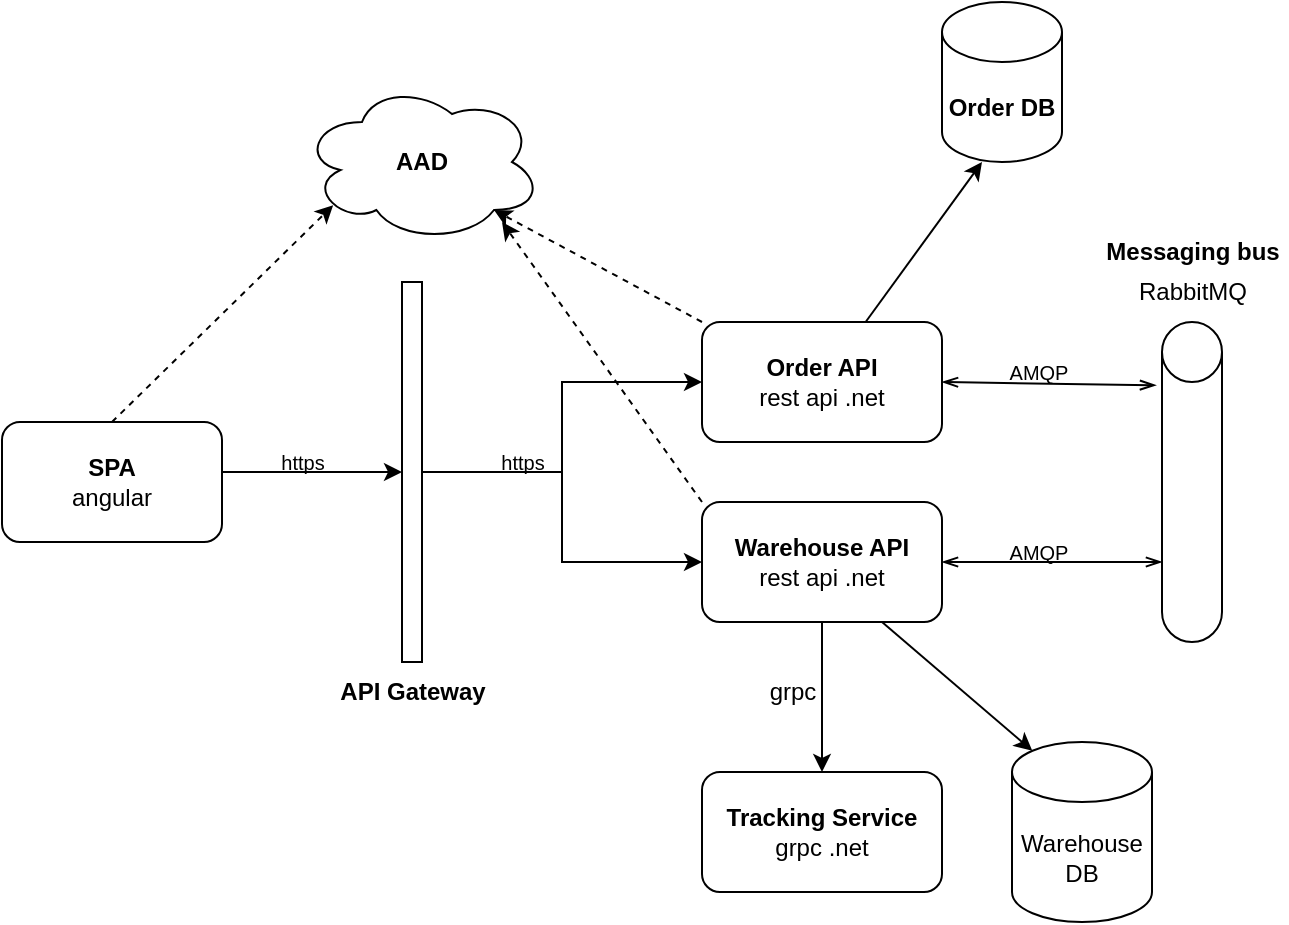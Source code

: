 <mxfile version="20.8.5" type="onedrive"><diagram id="r4Pv4aB_FZbeUAbJSeJj" name="Strona-1"><mxGraphModel grid="1" page="1" gridSize="10" guides="1" tooltips="1" connect="1" arrows="1" fold="1" pageScale="1" pageWidth="827" pageHeight="1169" math="0" shadow="0"><root><mxCell id="0"/><mxCell id="1" parent="0"/><mxCell id="VitLMTAzDdnx5rfywKn4-27" style="edgeStyle=orthogonalEdgeStyle;rounded=0;orthogonalLoop=1;jettySize=auto;html=1;exitX=1;exitY=0.75;exitDx=0;exitDy=0;entryX=0;entryY=0.5;entryDx=0;entryDy=0;startArrow=none;startFill=0;" edge="1" parent="1" source="VitLMTAzDdnx5rfywKn4-1" target="VitLMTAzDdnx5rfywKn4-15"><mxGeometry relative="1" as="geometry"><Array as="points"><mxPoint x="200" y="265"/></Array></mxGeometry></mxCell><mxCell id="VitLMTAzDdnx5rfywKn4-1" value="&lt;b&gt;SPA&lt;/b&gt;&lt;br&gt;angular" style="rounded=1;whiteSpace=wrap;html=1;" vertex="1" parent="1"><mxGeometry x="90" y="240" width="110" height="60" as="geometry"/></mxCell><mxCell id="VitLMTAzDdnx5rfywKn4-4" value="&lt;b&gt;AAD&lt;/b&gt;" style="ellipse;shape=cloud;whiteSpace=wrap;html=1;" vertex="1" parent="1"><mxGeometry x="240" y="70" width="120" height="80" as="geometry"/></mxCell><mxCell id="VitLMTAzDdnx5rfywKn4-5" value="&lt;b&gt;Order API&lt;br&gt;&lt;/b&gt;rest api .net" style="rounded=1;whiteSpace=wrap;html=1;" vertex="1" parent="1"><mxGeometry x="440" y="190" width="120" height="60" as="geometry"/></mxCell><mxCell id="VitLMTAzDdnx5rfywKn4-21" style="edgeStyle=orthogonalEdgeStyle;rounded=0;orthogonalLoop=1;jettySize=auto;html=1;exitX=0.5;exitY=1;exitDx=0;exitDy=0;entryX=0.5;entryY=0;entryDx=0;entryDy=0;" edge="1" parent="1" source="VitLMTAzDdnx5rfywKn4-6" target="VitLMTAzDdnx5rfywKn4-7"><mxGeometry relative="1" as="geometry"/></mxCell><mxCell id="VitLMTAzDdnx5rfywKn4-6" value="&lt;b&gt;Warehouse API&lt;br&gt;&lt;/b&gt;rest api .net" style="rounded=1;whiteSpace=wrap;html=1;" vertex="1" parent="1"><mxGeometry x="440" y="280" width="120" height="60" as="geometry"/></mxCell><mxCell id="VitLMTAzDdnx5rfywKn4-7" value="&lt;b&gt;Tracking Service&lt;br&gt;&lt;/b&gt;grpc .net" style="rounded=1;whiteSpace=wrap;html=1;" vertex="1" parent="1"><mxGeometry x="440" y="415" width="120" height="60" as="geometry"/></mxCell><mxCell id="VitLMTAzDdnx5rfywKn4-8" value="&lt;b&gt;Order DB&lt;/b&gt;" style="shape=cylinder3;whiteSpace=wrap;html=1;boundedLbl=1;backgroundOutline=1;size=15;" vertex="1" parent="1"><mxGeometry x="560" y="30" width="60" height="80" as="geometry"/></mxCell><mxCell id="VitLMTAzDdnx5rfywKn4-9" value="Warehouse&lt;br&gt;DB" style="shape=cylinder3;whiteSpace=wrap;html=1;boundedLbl=1;backgroundOutline=1;size=15;" vertex="1" parent="1"><mxGeometry x="595" y="400" width="70" height="90" as="geometry"/></mxCell><mxCell id="VitLMTAzDdnx5rfywKn4-10" value="" style="shape=cylinder3;whiteSpace=wrap;html=1;boundedLbl=1;backgroundOutline=1;size=15;" vertex="1" parent="1"><mxGeometry x="670" y="190" width="30" height="160" as="geometry"/></mxCell><mxCell id="VitLMTAzDdnx5rfywKn4-11" value="&lt;b&gt;Messaging bus&lt;/b&gt;" style="text;html=1;strokeColor=none;fillColor=none;align=center;verticalAlign=middle;whiteSpace=wrap;rounded=0;direction=west;flipV=0;flipH=0;" vertex="1" parent="1"><mxGeometry x="637.5" y="140" width="95" height="30" as="geometry"/></mxCell><mxCell id="VitLMTAzDdnx5rfywKn4-12" value="RabbitMQ" style="text;html=1;align=center;verticalAlign=middle;resizable=0;points=[];autosize=1;strokeColor=none;fillColor=none;" vertex="1" parent="1"><mxGeometry x="645" y="160" width="80" height="30" as="geometry"/></mxCell><mxCell id="VitLMTAzDdnx5rfywKn4-14" value="" style="endArrow=classic;startArrow=none;html=1;rounded=0;startFill=0;" edge="1" parent="1" source="VitLMTAzDdnx5rfywKn4-5"><mxGeometry width="50" height="50" relative="1" as="geometry"><mxPoint x="530" y="160" as="sourcePoint"/><mxPoint x="580" y="110" as="targetPoint"/></mxGeometry></mxCell><mxCell id="VitLMTAzDdnx5rfywKn4-28" style="edgeStyle=orthogonalEdgeStyle;rounded=0;orthogonalLoop=1;jettySize=auto;html=1;exitX=1;exitY=0.5;exitDx=0;exitDy=0;entryX=0;entryY=0.5;entryDx=0;entryDy=0;startArrow=none;startFill=0;" edge="1" parent="1" source="VitLMTAzDdnx5rfywKn4-15" target="VitLMTAzDdnx5rfywKn4-5"><mxGeometry relative="1" as="geometry"/></mxCell><mxCell id="VitLMTAzDdnx5rfywKn4-29" style="edgeStyle=orthogonalEdgeStyle;rounded=0;orthogonalLoop=1;jettySize=auto;html=1;exitX=1;exitY=0.5;exitDx=0;exitDy=0;entryX=0;entryY=0.5;entryDx=0;entryDy=0;startArrow=none;startFill=0;" edge="1" parent="1" source="VitLMTAzDdnx5rfywKn4-15" target="VitLMTAzDdnx5rfywKn4-6"><mxGeometry relative="1" as="geometry"/></mxCell><mxCell id="VitLMTAzDdnx5rfywKn4-15" value="" style="rounded=0;whiteSpace=wrap;html=1;" vertex="1" parent="1"><mxGeometry x="290" y="170" width="10" height="190" as="geometry"/></mxCell><mxCell id="VitLMTAzDdnx5rfywKn4-16" value="&lt;b&gt;API Gateway&lt;/b&gt;" style="text;html=1;align=center;verticalAlign=middle;resizable=0;points=[];autosize=1;strokeColor=none;fillColor=none;" vertex="1" parent="1"><mxGeometry x="245" y="360" width="100" height="30" as="geometry"/></mxCell><mxCell id="VitLMTAzDdnx5rfywKn4-17" value="" style="endArrow=openThin;startArrow=openThin;html=1;rounded=0;exitX=1;exitY=0.5;exitDx=0;exitDy=0;startFill=0;entryX=-0.1;entryY=0.198;entryDx=0;entryDy=0;entryPerimeter=0;endFill=0;" edge="1" parent="1" source="VitLMTAzDdnx5rfywKn4-5" target="VitLMTAzDdnx5rfywKn4-10"><mxGeometry width="50" height="50" relative="1" as="geometry"><mxPoint x="611.818" y="310" as="sourcePoint"/><mxPoint x="670" y="230" as="targetPoint"/></mxGeometry></mxCell><mxCell id="VitLMTAzDdnx5rfywKn4-19" value="" style="endArrow=openThin;startArrow=openThin;html=1;rounded=0;exitX=1;exitY=0.5;exitDx=0;exitDy=0;entryX=0;entryY=0.75;entryDx=0;entryDy=0;entryPerimeter=0;startFill=0;endFill=0;" edge="1" parent="1" source="VitLMTAzDdnx5rfywKn4-6" target="VitLMTAzDdnx5rfywKn4-10"><mxGeometry width="50" height="50" relative="1" as="geometry"><mxPoint x="570" y="230" as="sourcePoint"/><mxPoint x="680" y="240" as="targetPoint"/></mxGeometry></mxCell><mxCell id="VitLMTAzDdnx5rfywKn4-22" value="" style="endArrow=classic;html=1;rounded=0;exitX=0.75;exitY=1;exitDx=0;exitDy=0;entryX=0.145;entryY=0;entryDx=0;entryDy=4.35;entryPerimeter=0;" edge="1" parent="1" source="VitLMTAzDdnx5rfywKn4-6" target="VitLMTAzDdnx5rfywKn4-9"><mxGeometry width="50" height="50" relative="1" as="geometry"><mxPoint x="390" y="310" as="sourcePoint"/><mxPoint x="440" y="260" as="targetPoint"/></mxGeometry></mxCell><mxCell id="VitLMTAzDdnx5rfywKn4-23" value="" style="endArrow=classic;html=1;rounded=0;exitX=0.5;exitY=0;exitDx=0;exitDy=0;entryX=0.13;entryY=0.77;entryDx=0;entryDy=0;entryPerimeter=0;dashed=1;" edge="1" parent="1" source="VitLMTAzDdnx5rfywKn4-1" target="VitLMTAzDdnx5rfywKn4-4"><mxGeometry width="50" height="50" relative="1" as="geometry"><mxPoint x="390" y="310" as="sourcePoint"/><mxPoint x="440" y="260" as="targetPoint"/></mxGeometry></mxCell><mxCell id="VitLMTAzDdnx5rfywKn4-25" value="" style="endArrow=classic;html=1;rounded=0;exitX=0;exitY=0;exitDx=0;exitDy=0;entryX=0.8;entryY=0.8;entryDx=0;entryDy=0;entryPerimeter=0;dashed=1;" edge="1" parent="1" source="VitLMTAzDdnx5rfywKn4-5" target="VitLMTAzDdnx5rfywKn4-4"><mxGeometry width="50" height="50" relative="1" as="geometry"><mxPoint x="160" y="250" as="sourcePoint"/><mxPoint x="265.6" y="141.6" as="targetPoint"/></mxGeometry></mxCell><mxCell id="VitLMTAzDdnx5rfywKn4-26" value="" style="endArrow=classic;html=1;rounded=0;exitX=0;exitY=0;exitDx=0;exitDy=0;dashed=1;" edge="1" parent="1" source="VitLMTAzDdnx5rfywKn4-6"><mxGeometry width="50" height="50" relative="1" as="geometry"><mxPoint x="450" y="200" as="sourcePoint"/><mxPoint x="340" y="140" as="targetPoint"/></mxGeometry></mxCell><mxCell id="VitLMTAzDdnx5rfywKn4-30" value="https" style="text;html=1;align=center;verticalAlign=middle;resizable=0;points=[];autosize=1;strokeColor=none;fillColor=none;fontSize=10;" vertex="1" parent="1"><mxGeometry x="215" y="245" width="50" height="30" as="geometry"/></mxCell><mxCell id="VitLMTAzDdnx5rfywKn4-32" value="grpc" style="text;html=1;align=center;verticalAlign=middle;resizable=0;points=[];autosize=1;strokeColor=none;fillColor=none;" vertex="1" parent="1"><mxGeometry x="460" y="360" width="50" height="30" as="geometry"/></mxCell><mxCell id="VitLMTAzDdnx5rfywKn4-33" value="AMQP" style="text;html=1;align=center;verticalAlign=middle;resizable=0;points=[];autosize=1;strokeColor=none;fillColor=none;fontSize=10;" vertex="1" parent="1"><mxGeometry x="582.5" y="290" width="50" height="30" as="geometry"/></mxCell><mxCell id="VitLMTAzDdnx5rfywKn4-34" value="AMQP" style="text;html=1;align=center;verticalAlign=middle;resizable=0;points=[];autosize=1;strokeColor=none;fillColor=none;fontSize=10;" vertex="1" parent="1"><mxGeometry x="582.5" y="200" width="50" height="30" as="geometry"/></mxCell><mxCell id="VitLMTAzDdnx5rfywKn4-35" value="https" style="text;html=1;align=center;verticalAlign=middle;resizable=0;points=[];autosize=1;strokeColor=none;fillColor=none;fontSize=10;" vertex="1" parent="1"><mxGeometry x="325" y="245" width="50" height="30" as="geometry"/></mxCell></root></mxGraphModel></diagram></mxfile>